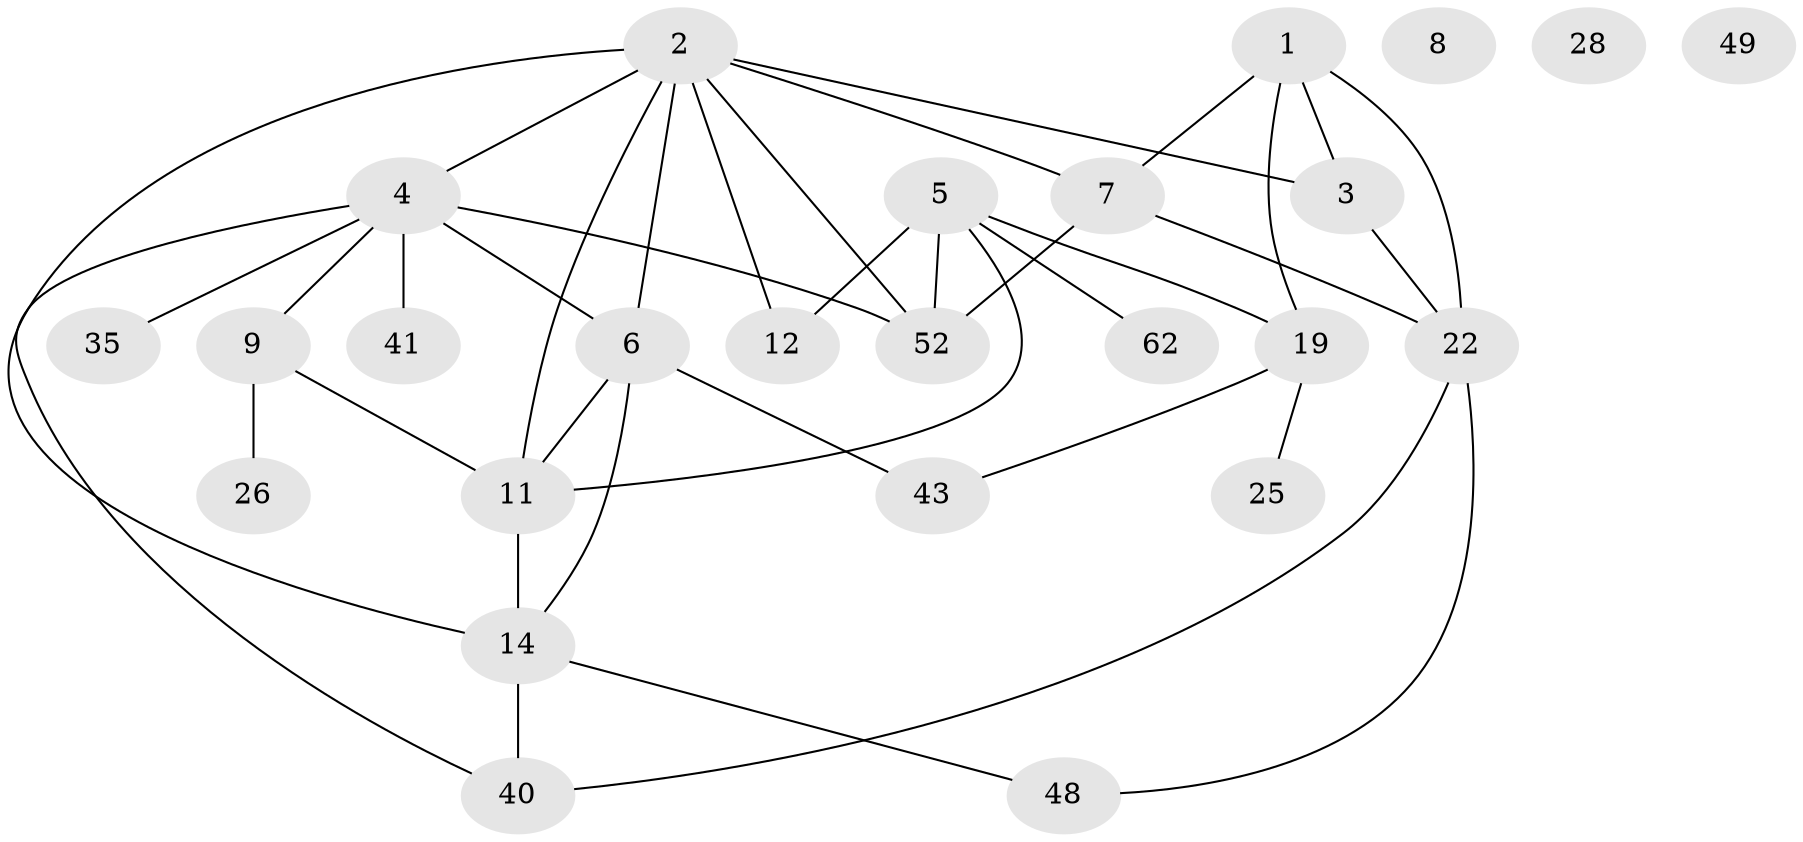 // original degree distribution, {5: 0.05405405405405406, 1: 0.32432432432432434, 4: 0.08108108108108109, 3: 0.2972972972972973, 2: 0.20270270270270271, 7: 0.02702702702702703, 0: 0.013513513513513514}
// Generated by graph-tools (version 1.1) at 2025/16/03/04/25 18:16:38]
// undirected, 25 vertices, 38 edges
graph export_dot {
graph [start="1"]
  node [color=gray90,style=filled];
  1 [super="+55+74+23+32"];
  2 [super="+53"];
  3 [super="+30"];
  4 [super="+24+16"];
  5 [super="+10+21"];
  6 [super="+65+34"];
  7 [super="+13"];
  8 [super="+73"];
  9 [super="+29"];
  11 [super="+66+27+31"];
  12 [super="+20"];
  14 [super="+15+68+18"];
  19 [super="+57"];
  22 [super="+63"];
  25 [super="+42"];
  26;
  28 [super="+46"];
  35;
  40 [super="+45"];
  41;
  43 [super="+71"];
  48 [super="+54"];
  49;
  52 [super="+64"];
  62;
  1 -- 22;
  1 -- 19;
  1 -- 7;
  1 -- 3;
  2 -- 6;
  2 -- 52;
  2 -- 14;
  2 -- 7;
  2 -- 12;
  2 -- 3;
  2 -- 11;
  2 -- 4;
  3 -- 22;
  4 -- 9;
  4 -- 6;
  4 -- 35;
  4 -- 52;
  4 -- 40;
  4 -- 41;
  5 -- 11;
  5 -- 19;
  5 -- 62;
  5 -- 12 [weight=2];
  5 -- 52;
  6 -- 43;
  6 -- 14;
  6 -- 11;
  7 -- 22;
  7 -- 52;
  9 -- 26;
  9 -- 11;
  11 -- 14 [weight=2];
  14 -- 48;
  14 -- 40;
  19 -- 43;
  19 -- 25;
  22 -- 40;
  22 -- 48;
}
